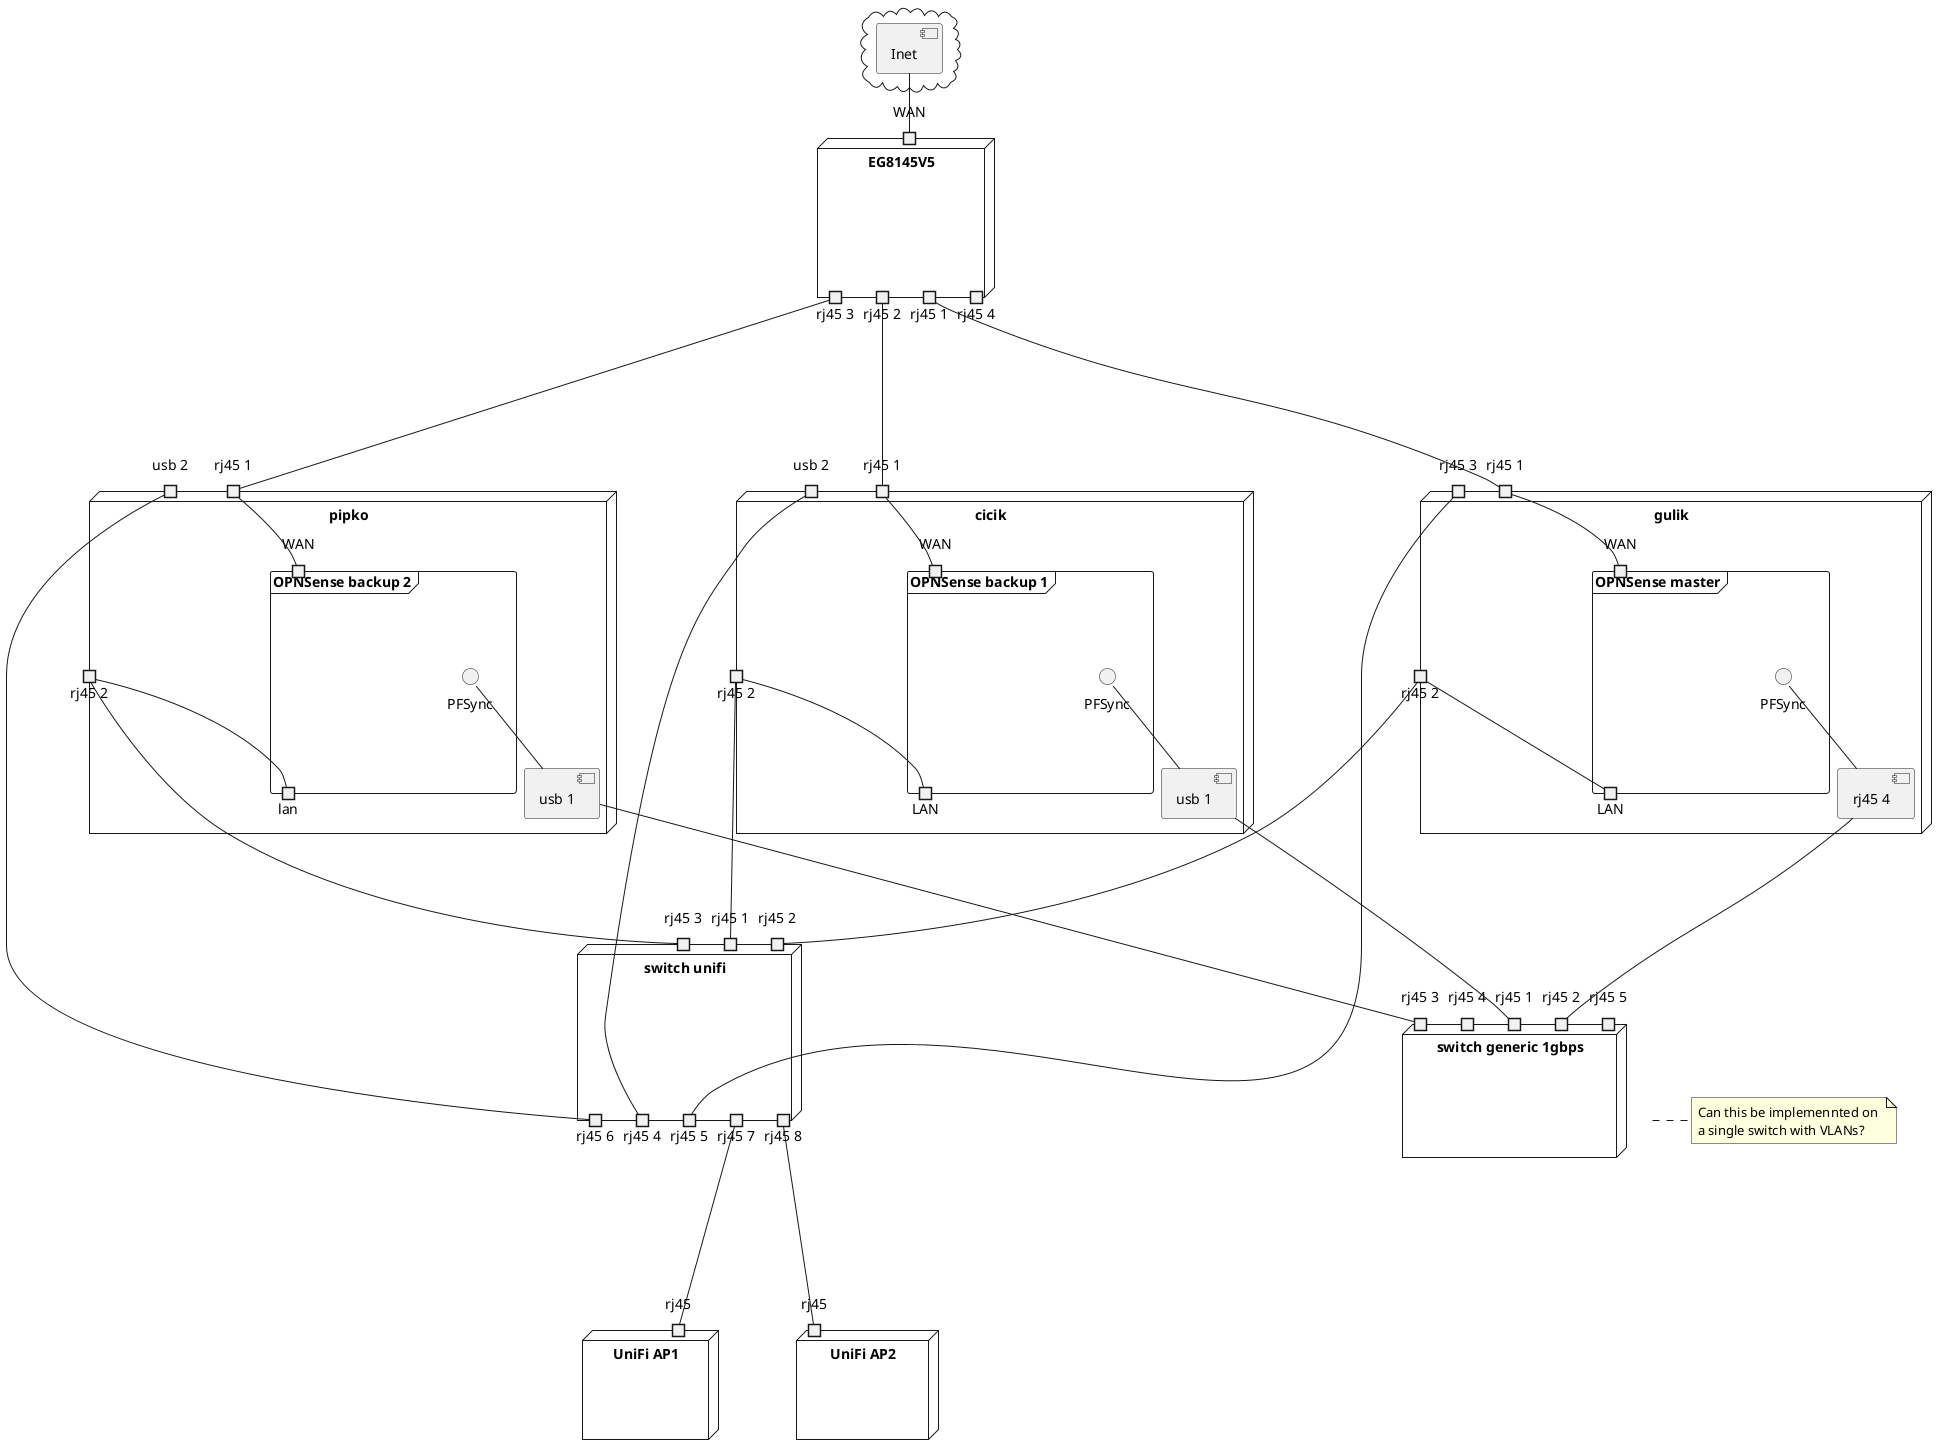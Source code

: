 @startuml 'homelab wiring diagram'

cloud {
    [Inet]
}

node "EG8145V5" {
    portin EG8145V5_WAN as "WAN"
    portout EG8145V5_port1 as "rj45 1"
    portout EG8145V5_port2 as "rj45 2"
    portout EG8145V5_port3 as "rj45 3"
    portout EG8145V5_port4 as "rj45 4"
}

node "cicik" {
    portin cicik_rj45_1 as "rj45 1"
    portout cicik_rj45_2 as "rj45 2"
    [cicik_rj45_usb_1] as "usb 1"
    portin cicik_rj45_usb_2 as "usb 2"

    frame "OPNSense backup 1" {
        portin cicik_OPNSense_WAN as "WAN"
        cicik_OPNSense_WAN -- [cicik_rj45_1]
        portout cicik_OPNSense_LAN as "LAN"
        cicik_OPNSense_LAN -- [cicik_rj45_2]
        interface cicik_OPNSense_pfsync as "PFSync"
        cicik_OPNSense_pfsync -- [cicik_rj45_usb_1]
    }
}

node "gulik" {
    portin gulik_rj45_1 as "rj45 1"
    portout gulik_rj45_2 as "rj45 2"
    portin gulik_rj45_3 as "rj45 3"
    [gulik_rj45_4] as "rj45 4"

    frame "OPNSense master" {
        portin gulik_OPNSense_WAN as "WAN" 
        gulik_OPNSense_WAN -- [gulik_rj45_1]
        portout gulik_OPNSense_LAN as "LAN"
        gulik_OPNSense_LAN -- [gulik_rj45_2]
        interface gulik_OPNSense_pfsync as "PFSync"
        gulik_OPNSense_pfsync -- [gulik_rj45_4]
    }
}


node "pipko" {
    portin pipko_rj45_usb_2 as "usb 2"
    portin pipko_rj45_1 as "rj45 1"
    portout pipko_rj45_2 as "rj45 2"
    [pipko_rj45_usb_1] as "usb 1"

    frame "OPNSense backup 2" {
        portin pipko_OPNSense_WAN as "WAN"
        pipko_OPNSense_WAN -- [pipko_rj45_1]
        portout pipko_OPNSense_LAN as "lan"
        pipko_OPNSense_LAN -- [pipko_rj45_2]
        interface pipko_OPNSense_pfsync as "PFSync"
        pipko_OPNSense_pfsync -- [pipko_rj45_usb_1]
    }
}

' pfsync dedicated switch
node "switch generic 1gbps" {
    portin generic_rj45_1 as "rj45 1"
    portin generic_rj45_2 as "rj45 2"
    portin generic_rj45_3 as "rj45 3"
    portin generic_rj45_4 as "rj45 4"
    portin generic_rj45_5 as "rj45 5"
}

' lan dedicated switch
node "switch unifi" {
    portin unifi_rj45_1 as "rj45 1"
    portin unifi_rj45_2 as "rj45 2"
    portin unifi_rj45_3 as "rj45 3"
    portout unifi_rj45_4 as "rj45 4"
    portout unifi_rj45_5 as "rj45 5"
    portout unifi_rj45_6 as "rj45 6"
    portout unifi_rj45_7 as "rj45 7"
    portout unifi_rj45_8 as "rj45 8"
}

' WiFi APs
node "UniFi AP1" {
    portin unifi_ap1_in as "rj45"
}
node "UniFi AP2" {
    portin unifi_ap2_in as "rj45"
}

' fiber connection to artcom router
[Inet] -- [EG8145V5_WAN]

' WAN connections to nodes
[EG8145V5_port1] ---- [gulik_rj45_1]
[EG8145V5_port2] ---- [cicik_rj45_1]
[EG8145V5_port3] ---- [pipko_rj45_1]

' PFSync network
[cicik_rj45_usb_1] ---- [generic_rj45_1]
[gulik_rj45_4] ---- [generic_rj45_2]
[pipko_rj45_usb_1] ---- [generic_rj45_3]

' lan network
[cicik_rj45_2] ---- [unifi_rj45_1]
[gulik_rj45_2] ---- [unifi_rj45_2]
[pipko_rj45_2] ---- [unifi_rj45_3]
[cicik_rj45_usb_2] ---- [unifi_rj45_4]
[gulik_rj45_3] ---- [unifi_rj45_5]
[pipko_rj45_usb_2] ---- [unifi_rj45_6]

' wifi connections
[unifi_rj45_7] ---- [unifi_ap1_in]
[unifi_rj45_8] ---- [unifi_ap2_in]

' notes
note right of "switch generic 1gbps"
  Can this be implemennted on 
  a single switch with VLANs?
end note


@enduml
